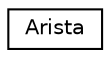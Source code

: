 digraph "Representación gráfica de la clase"
{
  edge [fontname="Helvetica",fontsize="10",labelfontname="Helvetica",labelfontsize="10"];
  node [fontname="Helvetica",fontsize="10",shape=record];
  rankdir="LR";
  Node0 [label="Arista",height=0.2,width=0.4,color="black", fillcolor="white", style="filled",URL="$classArista.html"];
}
